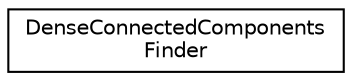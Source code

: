 digraph "Graphical Class Hierarchy"
{
 // LATEX_PDF_SIZE
  edge [fontname="Helvetica",fontsize="10",labelfontname="Helvetica",labelfontsize="10"];
  node [fontname="Helvetica",fontsize="10",shape=record];
  rankdir="LR";
  Node0 [label="DenseConnectedComponents\lFinder",height=0.2,width=0.4,color="black", fillcolor="white", style="filled",URL="$class_dense_connected_components_finder.html",tooltip=" "];
}
